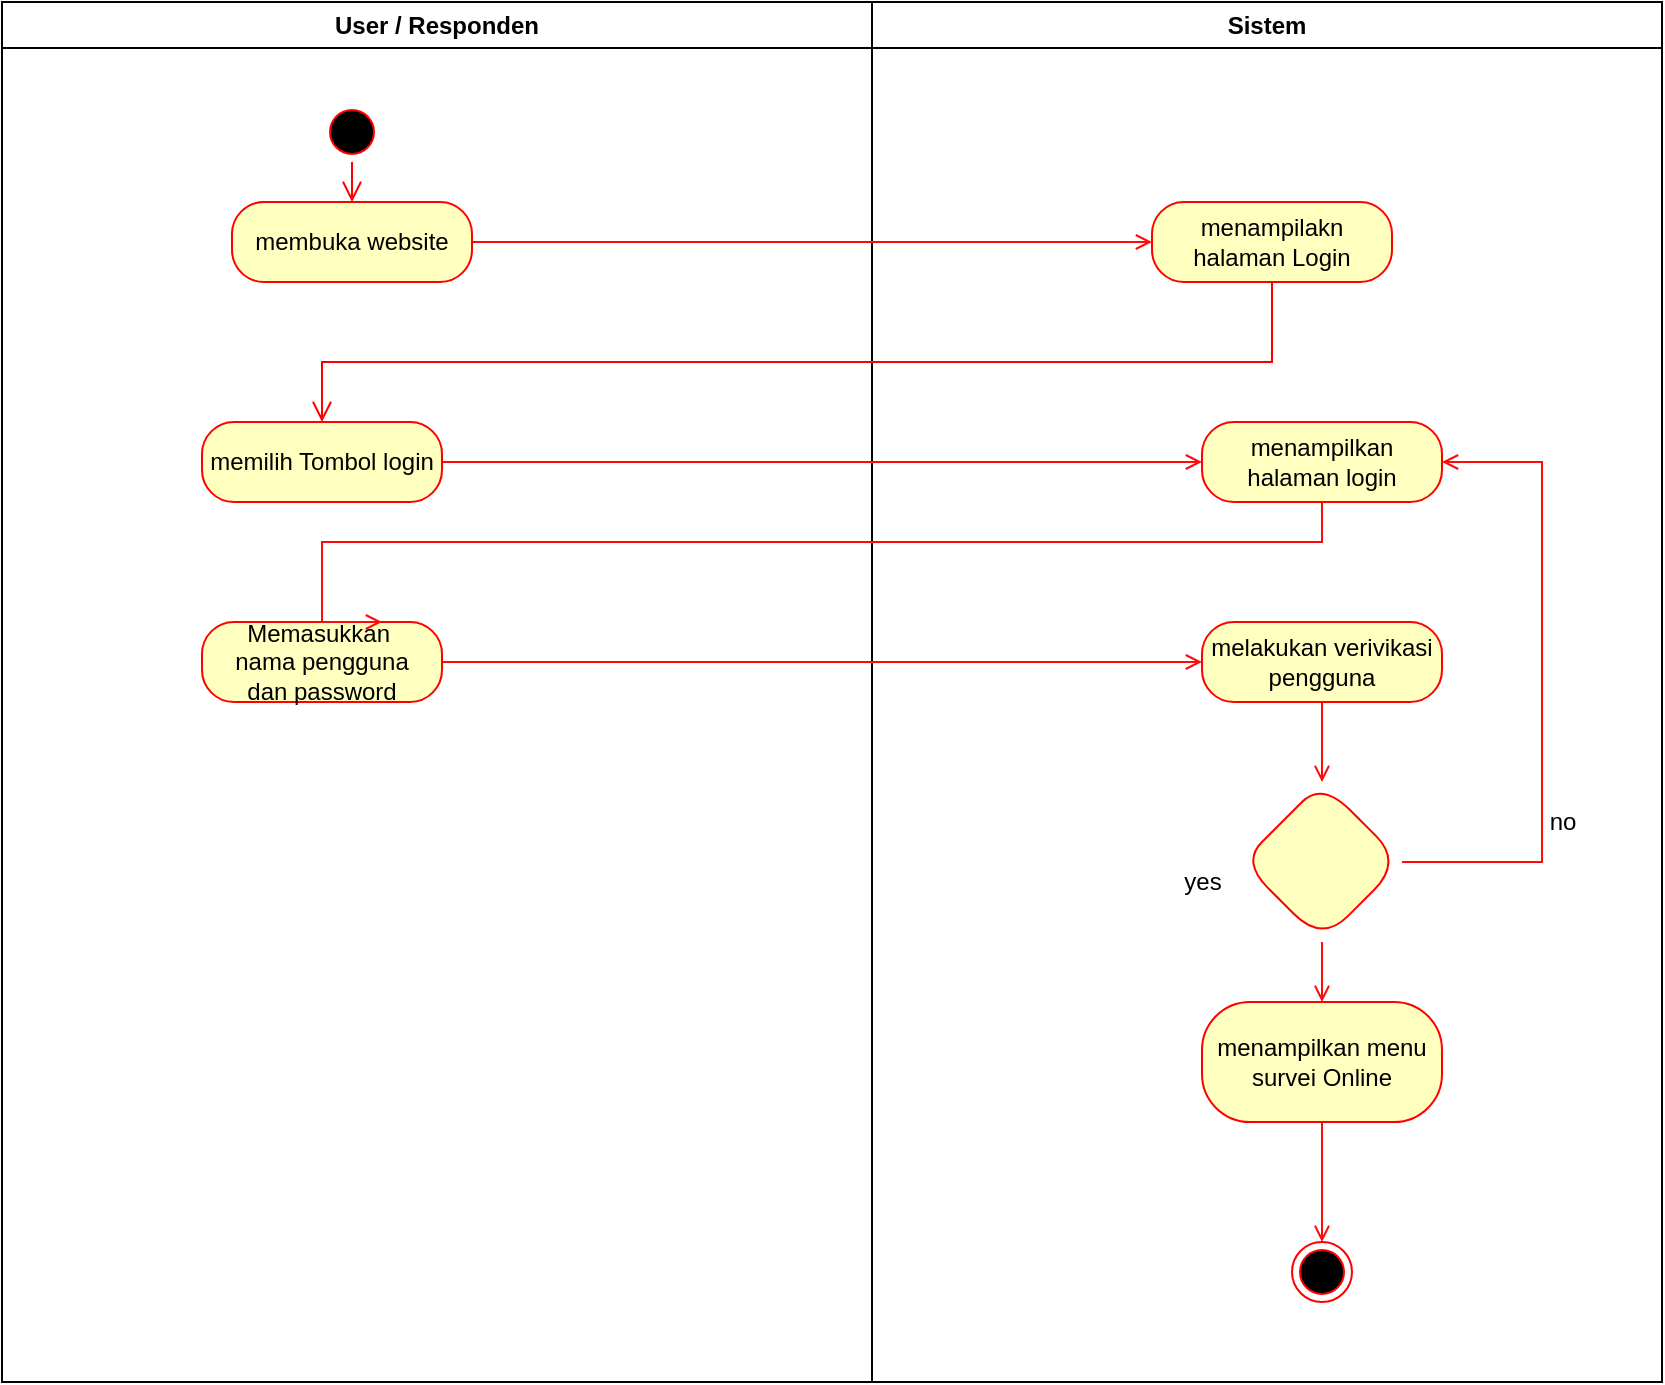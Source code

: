 <mxfile version="20.8.5" type="github">
  <diagram name="Page-1" id="e7e014a7-5840-1c2e-5031-d8a46d1fe8dd">
    <mxGraphModel dx="2782" dy="703" grid="1" gridSize="10" guides="1" tooltips="1" connect="1" arrows="1" fold="1" page="1" pageScale="1" pageWidth="1169" pageHeight="826" background="none" math="0" shadow="0">
      <root>
        <mxCell id="0" />
        <mxCell id="1" parent="0" />
        <mxCell id="SPDB-RYZYYu29DdNVvm_-6" value="User / Responden" style="swimlane;whiteSpace=wrap;startSize=23;" parent="1" vertex="1">
          <mxGeometry x="-980" y="40" width="435" height="690" as="geometry" />
        </mxCell>
        <mxCell id="SPDB-RYZYYu29DdNVvm_-7" value="" style="ellipse;shape=startState;fillColor=#000000;strokeColor=#ff0000;" parent="SPDB-RYZYYu29DdNVvm_-6" vertex="1">
          <mxGeometry x="160" y="50" width="30" height="30" as="geometry" />
        </mxCell>
        <mxCell id="RG1qngbpqG3eQFfVuzPi-10" value="memilih Tombol login" style="rounded=1;whiteSpace=wrap;html=1;arcSize=40;fontColor=#000000;fillColor=#ffffc0;strokeColor=#ff0000;" parent="SPDB-RYZYYu29DdNVvm_-6" vertex="1">
          <mxGeometry x="100" y="210" width="120" height="40" as="geometry" />
        </mxCell>
        <mxCell id="RG1qngbpqG3eQFfVuzPi-11" value="Memasukkan&amp;nbsp;&lt;br&gt;nama pengguna&lt;br&gt;dan password" style="rounded=1;whiteSpace=wrap;html=1;arcSize=40;fontColor=#000000;fillColor=#ffffc0;strokeColor=#ff0000;" parent="SPDB-RYZYYu29DdNVvm_-6" vertex="1">
          <mxGeometry x="100" y="310" width="120" height="40" as="geometry" />
        </mxCell>
        <mxCell id="SPDB-RYZYYu29DdNVvm_-20" value="Sistem" style="swimlane;whiteSpace=wrap" parent="1" vertex="1">
          <mxGeometry x="-545" y="40" width="395" height="690" as="geometry" />
        </mxCell>
        <mxCell id="RG1qngbpqG3eQFfVuzPi-7" value="menampilakn halaman Login" style="rounded=1;whiteSpace=wrap;html=1;arcSize=40;fontColor=#000000;fillColor=#ffffc0;strokeColor=#ff0000;" parent="SPDB-RYZYYu29DdNVvm_-20" vertex="1">
          <mxGeometry x="140" y="100" width="120" height="40" as="geometry" />
        </mxCell>
        <mxCell id="RG1qngbpqG3eQFfVuzPi-18" value="" style="edgeStyle=orthogonalEdgeStyle;rounded=0;orthogonalLoop=1;jettySize=auto;html=1;strokeColor=#FF0A0A;endArrow=open;endFill=0;" parent="SPDB-RYZYYu29DdNVvm_-20" source="RG1qngbpqG3eQFfVuzPi-13" target="RG1qngbpqG3eQFfVuzPi-17" edge="1">
          <mxGeometry relative="1" as="geometry" />
        </mxCell>
        <mxCell id="RG1qngbpqG3eQFfVuzPi-13" value="melakukan verivikasi pengguna" style="rounded=1;whiteSpace=wrap;html=1;arcSize=40;fontColor=#000000;fillColor=#ffffc0;strokeColor=#ff0000;" parent="SPDB-RYZYYu29DdNVvm_-20" vertex="1">
          <mxGeometry x="165" y="310" width="120" height="40" as="geometry" />
        </mxCell>
        <mxCell id="RG1qngbpqG3eQFfVuzPi-17" value="" style="rhombus;whiteSpace=wrap;html=1;fillColor=#ffffc0;strokeColor=#ff0000;fontColor=#000000;rounded=1;arcSize=40;" parent="SPDB-RYZYYu29DdNVvm_-20" vertex="1">
          <mxGeometry x="185" y="390" width="80" height="80" as="geometry" />
        </mxCell>
        <mxCell id="RG1qngbpqG3eQFfVuzPi-23" value="menampilkan halaman login" style="rounded=1;whiteSpace=wrap;html=1;arcSize=40;fontColor=#000000;fillColor=#ffffc0;strokeColor=#ff0000;" parent="SPDB-RYZYYu29DdNVvm_-20" vertex="1">
          <mxGeometry x="165" y="210" width="120" height="40" as="geometry" />
        </mxCell>
        <mxCell id="RG1qngbpqG3eQFfVuzPi-21" style="edgeStyle=orthogonalEdgeStyle;rounded=0;orthogonalLoop=1;jettySize=auto;html=1;strokeColor=#FF0A0A;endArrow=open;endFill=0;entryX=1;entryY=0.5;entryDx=0;entryDy=0;" parent="SPDB-RYZYYu29DdNVvm_-20" source="RG1qngbpqG3eQFfVuzPi-17" target="RG1qngbpqG3eQFfVuzPi-23" edge="1">
          <mxGeometry relative="1" as="geometry">
            <mxPoint x="376.391" y="420" as="targetPoint" />
            <Array as="points">
              <mxPoint x="335" y="430" />
              <mxPoint x="335" y="230" />
            </Array>
          </mxGeometry>
        </mxCell>
        <mxCell id="RG1qngbpqG3eQFfVuzPi-30" style="edgeStyle=orthogonalEdgeStyle;rounded=0;orthogonalLoop=1;jettySize=auto;html=1;strokeColor=#FF0A0A;endArrow=open;endFill=0;" parent="SPDB-RYZYYu29DdNVvm_-20" source="RG1qngbpqG3eQFfVuzPi-19" target="RG1qngbpqG3eQFfVuzPi-29" edge="1">
          <mxGeometry relative="1" as="geometry" />
        </mxCell>
        <mxCell id="RG1qngbpqG3eQFfVuzPi-19" value="menampilkan menu survei Online" style="whiteSpace=wrap;html=1;fillColor=#ffffc0;strokeColor=#ff0000;fontColor=#000000;rounded=1;arcSize=40;" parent="SPDB-RYZYYu29DdNVvm_-20" vertex="1">
          <mxGeometry x="165" y="500" width="120" height="60" as="geometry" />
        </mxCell>
        <mxCell id="RG1qngbpqG3eQFfVuzPi-20" value="" style="edgeStyle=orthogonalEdgeStyle;rounded=0;orthogonalLoop=1;jettySize=auto;html=1;strokeColor=#FF0A0A;endArrow=open;endFill=0;" parent="SPDB-RYZYYu29DdNVvm_-20" source="RG1qngbpqG3eQFfVuzPi-17" target="RG1qngbpqG3eQFfVuzPi-19" edge="1">
          <mxGeometry relative="1" as="geometry" />
        </mxCell>
        <mxCell id="RG1qngbpqG3eQFfVuzPi-29" value="" style="ellipse;html=1;shape=endState;fillColor=#000000;strokeColor=#ff0000;" parent="SPDB-RYZYYu29DdNVvm_-20" vertex="1">
          <mxGeometry x="210" y="620" width="30" height="30" as="geometry" />
        </mxCell>
        <mxCell id="RG1qngbpqG3eQFfVuzPi-9" style="edgeStyle=orthogonalEdgeStyle;rounded=0;orthogonalLoop=1;jettySize=auto;html=1;entryX=0;entryY=0.5;entryDx=0;entryDy=0;strokeColor=#FF0A0A;endArrow=open;endFill=0;" parent="1" source="RG1qngbpqG3eQFfVuzPi-2" target="RG1qngbpqG3eQFfVuzPi-7" edge="1">
          <mxGeometry relative="1" as="geometry" />
        </mxCell>
        <mxCell id="RG1qngbpqG3eQFfVuzPi-2" value="membuka website" style="rounded=1;whiteSpace=wrap;html=1;arcSize=40;fontColor=#000000;fillColor=#ffffc0;strokeColor=#ff0000;" parent="1" vertex="1">
          <mxGeometry x="-865" y="140" width="120" height="40" as="geometry" />
        </mxCell>
        <mxCell id="SPDB-RYZYYu29DdNVvm_-8" value="" style="edgeStyle=elbowEdgeStyle;elbow=horizontal;verticalAlign=bottom;endArrow=open;endSize=8;strokeColor=#FF0000;endFill=1;rounded=0;" parent="1" source="SPDB-RYZYYu29DdNVvm_-7" target="RG1qngbpqG3eQFfVuzPi-2" edge="1">
          <mxGeometry x="-880" y="70" as="geometry">
            <mxPoint x="-805" y="160" as="targetPoint" />
          </mxGeometry>
        </mxCell>
        <mxCell id="RG1qngbpqG3eQFfVuzPi-8" value="" style="edgeStyle=orthogonalEdgeStyle;html=1;verticalAlign=bottom;endArrow=open;endSize=8;strokeColor=#ff0000;rounded=0;" parent="1" source="RG1qngbpqG3eQFfVuzPi-7" target="RG1qngbpqG3eQFfVuzPi-10" edge="1">
          <mxGeometry relative="1" as="geometry">
            <mxPoint x="-810" y="270" as="targetPoint" />
            <Array as="points">
              <mxPoint x="-345" y="220" />
              <mxPoint x="-820" y="220" />
            </Array>
          </mxGeometry>
        </mxCell>
        <mxCell id="RG1qngbpqG3eQFfVuzPi-14" value="" style="edgeStyle=orthogonalEdgeStyle;rounded=0;orthogonalLoop=1;jettySize=auto;html=1;strokeColor=#FF0A0A;endArrow=open;endFill=0;" parent="1" source="RG1qngbpqG3eQFfVuzPi-11" target="RG1qngbpqG3eQFfVuzPi-13" edge="1">
          <mxGeometry relative="1" as="geometry">
            <Array as="points">
              <mxPoint x="-470" y="370" />
              <mxPoint x="-470" y="370" />
            </Array>
          </mxGeometry>
        </mxCell>
        <mxCell id="RG1qngbpqG3eQFfVuzPi-24" value="" style="edgeStyle=orthogonalEdgeStyle;rounded=0;orthogonalLoop=1;jettySize=auto;html=1;strokeColor=#FF0A0A;endArrow=open;endFill=0;" parent="1" source="RG1qngbpqG3eQFfVuzPi-10" target="RG1qngbpqG3eQFfVuzPi-23" edge="1">
          <mxGeometry relative="1" as="geometry">
            <Array as="points">
              <mxPoint x="-470" y="270" />
              <mxPoint x="-470" y="270" />
            </Array>
          </mxGeometry>
        </mxCell>
        <mxCell id="RG1qngbpqG3eQFfVuzPi-25" style="edgeStyle=orthogonalEdgeStyle;rounded=0;orthogonalLoop=1;jettySize=auto;html=1;entryX=0.75;entryY=0;entryDx=0;entryDy=0;strokeColor=#FF0A0A;endArrow=open;endFill=0;" parent="1" source="RG1qngbpqG3eQFfVuzPi-23" target="RG1qngbpqG3eQFfVuzPi-11" edge="1">
          <mxGeometry relative="1" as="geometry">
            <Array as="points">
              <mxPoint x="-320" y="310" />
              <mxPoint x="-820" y="310" />
              <mxPoint x="-820" y="350" />
            </Array>
          </mxGeometry>
        </mxCell>
        <mxCell id="RG1qngbpqG3eQFfVuzPi-27" value="no" style="text;html=1;align=center;verticalAlign=middle;resizable=0;points=[];autosize=1;strokeColor=none;fillColor=none;" parent="1" vertex="1">
          <mxGeometry x="-220" y="435" width="40" height="30" as="geometry" />
        </mxCell>
        <mxCell id="RG1qngbpqG3eQFfVuzPi-28" value="yes" style="text;html=1;align=center;verticalAlign=middle;resizable=0;points=[];autosize=1;strokeColor=none;fillColor=none;" parent="1" vertex="1">
          <mxGeometry x="-400" y="465" width="40" height="30" as="geometry" />
        </mxCell>
      </root>
    </mxGraphModel>
  </diagram>
</mxfile>
